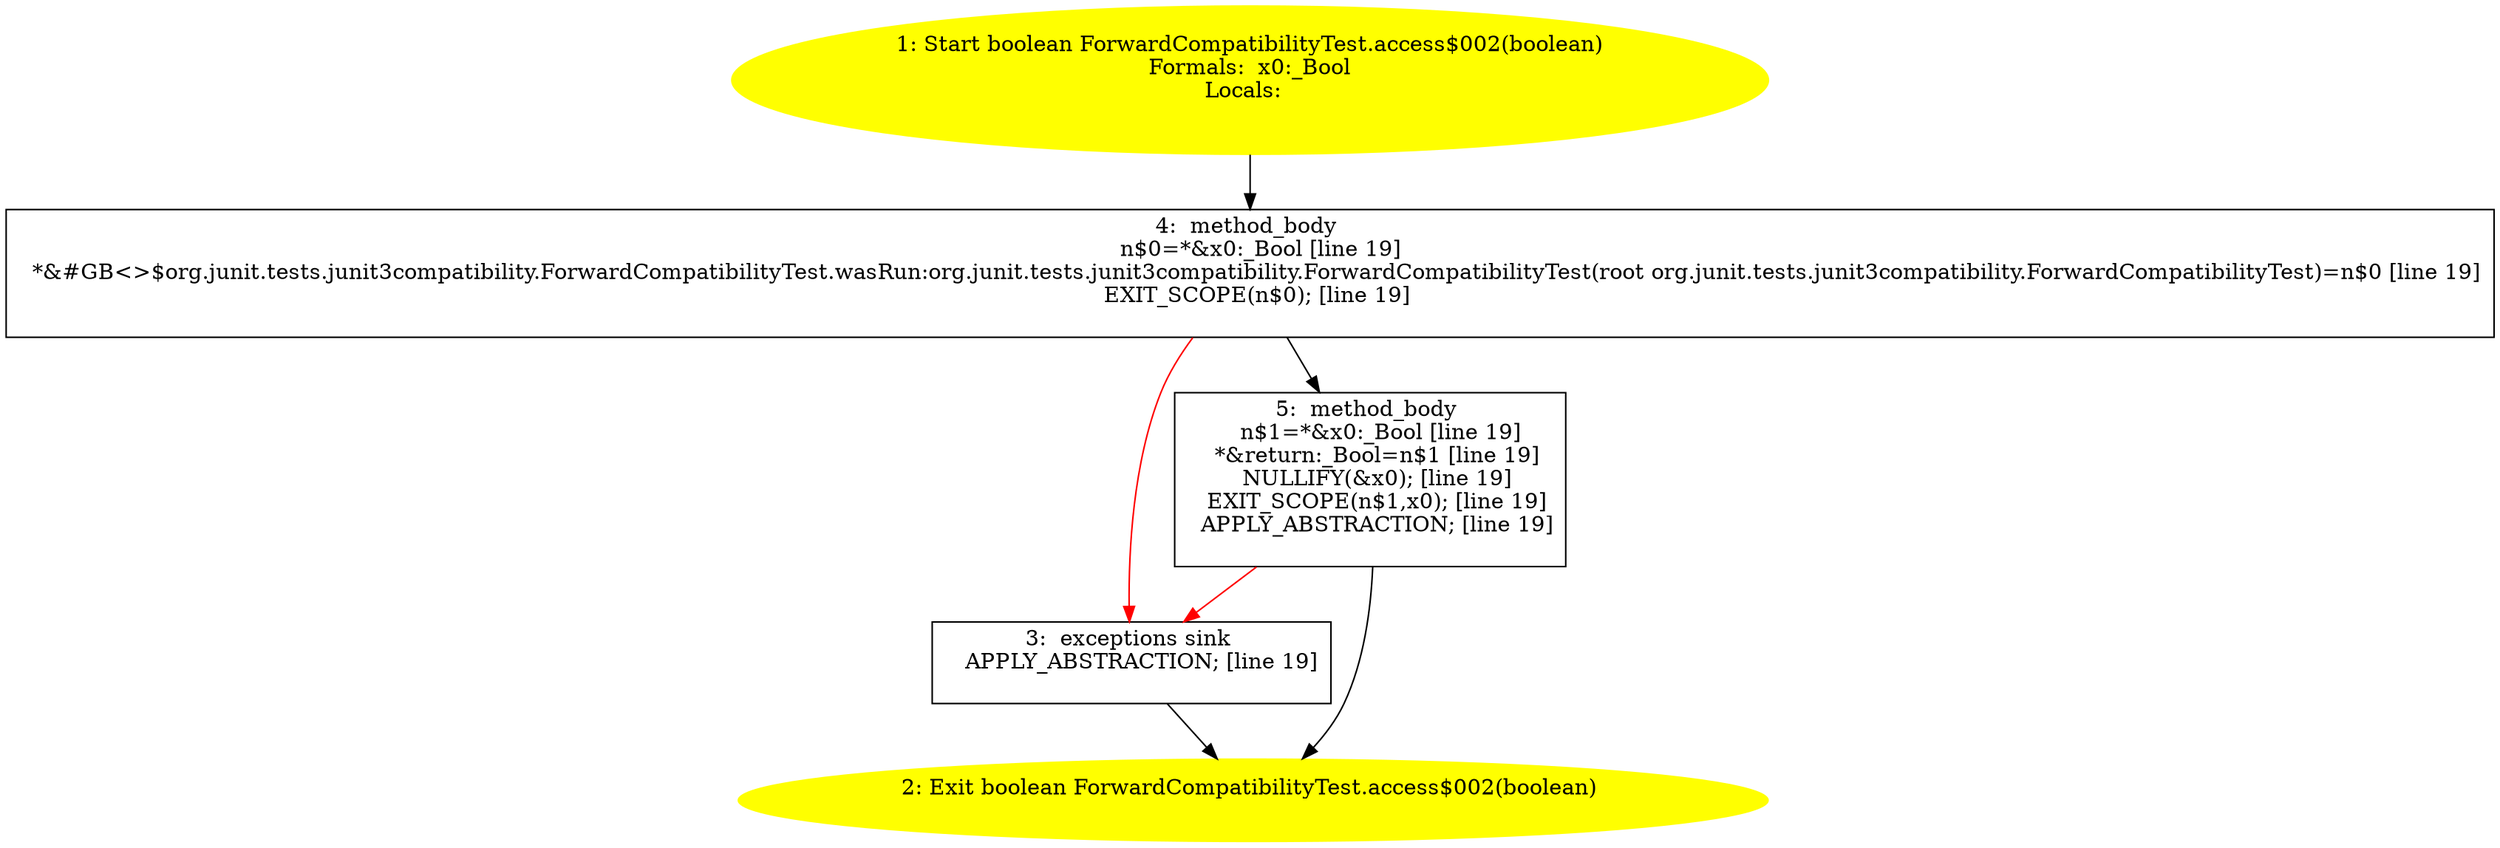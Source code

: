 /* @generated */
digraph cfg {
"org.junit.tests.junit3compatibility.ForwardCompatibilityTest.access$002(boolean):boolean.1a43f575c02fe85e52fce18387119e10_1" [label="1: Start boolean ForwardCompatibilityTest.access$002(boolean)\nFormals:  x0:_Bool\nLocals:  \n  " color=yellow style=filled]
	

	 "org.junit.tests.junit3compatibility.ForwardCompatibilityTest.access$002(boolean):boolean.1a43f575c02fe85e52fce18387119e10_1" -> "org.junit.tests.junit3compatibility.ForwardCompatibilityTest.access$002(boolean):boolean.1a43f575c02fe85e52fce18387119e10_4" ;
"org.junit.tests.junit3compatibility.ForwardCompatibilityTest.access$002(boolean):boolean.1a43f575c02fe85e52fce18387119e10_2" [label="2: Exit boolean ForwardCompatibilityTest.access$002(boolean) \n  " color=yellow style=filled]
	

"org.junit.tests.junit3compatibility.ForwardCompatibilityTest.access$002(boolean):boolean.1a43f575c02fe85e52fce18387119e10_3" [label="3:  exceptions sink \n   APPLY_ABSTRACTION; [line 19]\n " shape="box"]
	

	 "org.junit.tests.junit3compatibility.ForwardCompatibilityTest.access$002(boolean):boolean.1a43f575c02fe85e52fce18387119e10_3" -> "org.junit.tests.junit3compatibility.ForwardCompatibilityTest.access$002(boolean):boolean.1a43f575c02fe85e52fce18387119e10_2" ;
"org.junit.tests.junit3compatibility.ForwardCompatibilityTest.access$002(boolean):boolean.1a43f575c02fe85e52fce18387119e10_4" [label="4:  method_body \n   n$0=*&x0:_Bool [line 19]\n  *&#GB<>$org.junit.tests.junit3compatibility.ForwardCompatibilityTest.wasRun:org.junit.tests.junit3compatibility.ForwardCompatibilityTest(root org.junit.tests.junit3compatibility.ForwardCompatibilityTest)=n$0 [line 19]\n  EXIT_SCOPE(n$0); [line 19]\n " shape="box"]
	

	 "org.junit.tests.junit3compatibility.ForwardCompatibilityTest.access$002(boolean):boolean.1a43f575c02fe85e52fce18387119e10_4" -> "org.junit.tests.junit3compatibility.ForwardCompatibilityTest.access$002(boolean):boolean.1a43f575c02fe85e52fce18387119e10_5" ;
	 "org.junit.tests.junit3compatibility.ForwardCompatibilityTest.access$002(boolean):boolean.1a43f575c02fe85e52fce18387119e10_4" -> "org.junit.tests.junit3compatibility.ForwardCompatibilityTest.access$002(boolean):boolean.1a43f575c02fe85e52fce18387119e10_3" [color="red" ];
"org.junit.tests.junit3compatibility.ForwardCompatibilityTest.access$002(boolean):boolean.1a43f575c02fe85e52fce18387119e10_5" [label="5:  method_body \n   n$1=*&x0:_Bool [line 19]\n  *&return:_Bool=n$1 [line 19]\n  NULLIFY(&x0); [line 19]\n  EXIT_SCOPE(n$1,x0); [line 19]\n  APPLY_ABSTRACTION; [line 19]\n " shape="box"]
	

	 "org.junit.tests.junit3compatibility.ForwardCompatibilityTest.access$002(boolean):boolean.1a43f575c02fe85e52fce18387119e10_5" -> "org.junit.tests.junit3compatibility.ForwardCompatibilityTest.access$002(boolean):boolean.1a43f575c02fe85e52fce18387119e10_2" ;
	 "org.junit.tests.junit3compatibility.ForwardCompatibilityTest.access$002(boolean):boolean.1a43f575c02fe85e52fce18387119e10_5" -> "org.junit.tests.junit3compatibility.ForwardCompatibilityTest.access$002(boolean):boolean.1a43f575c02fe85e52fce18387119e10_3" [color="red" ];
}
